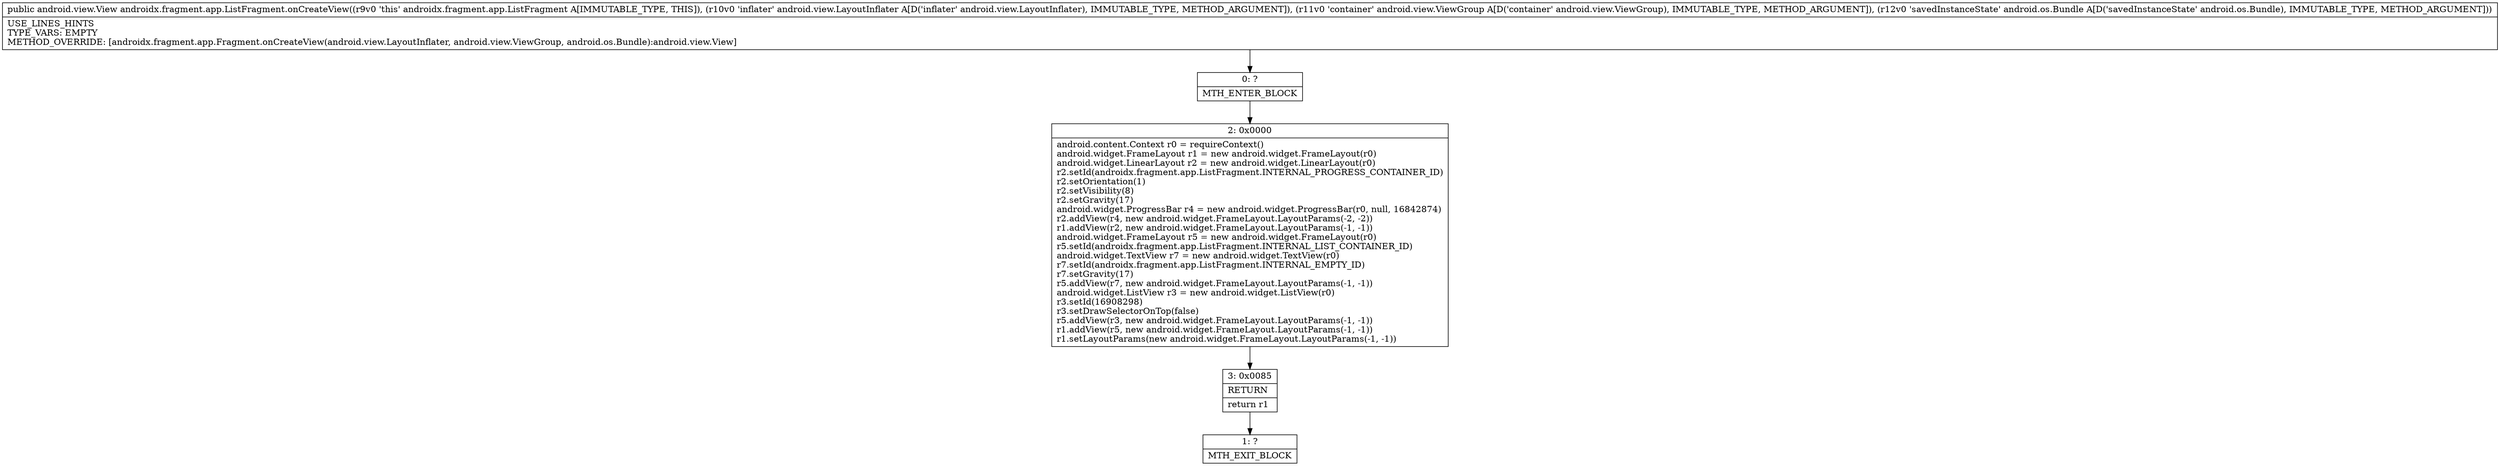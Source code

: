 digraph "CFG forandroidx.fragment.app.ListFragment.onCreateView(Landroid\/view\/LayoutInflater;Landroid\/view\/ViewGroup;Landroid\/os\/Bundle;)Landroid\/view\/View;" {
Node_0 [shape=record,label="{0\:\ ?|MTH_ENTER_BLOCK\l}"];
Node_2 [shape=record,label="{2\:\ 0x0000|android.content.Context r0 = requireContext()\landroid.widget.FrameLayout r1 = new android.widget.FrameLayout(r0)\landroid.widget.LinearLayout r2 = new android.widget.LinearLayout(r0)\lr2.setId(androidx.fragment.app.ListFragment.INTERNAL_PROGRESS_CONTAINER_ID)\lr2.setOrientation(1)\lr2.setVisibility(8)\lr2.setGravity(17)\landroid.widget.ProgressBar r4 = new android.widget.ProgressBar(r0, null, 16842874)\lr2.addView(r4, new android.widget.FrameLayout.LayoutParams(\-2, \-2))\lr1.addView(r2, new android.widget.FrameLayout.LayoutParams(\-1, \-1))\landroid.widget.FrameLayout r5 = new android.widget.FrameLayout(r0)\lr5.setId(androidx.fragment.app.ListFragment.INTERNAL_LIST_CONTAINER_ID)\landroid.widget.TextView r7 = new android.widget.TextView(r0)\lr7.setId(androidx.fragment.app.ListFragment.INTERNAL_EMPTY_ID)\lr7.setGravity(17)\lr5.addView(r7, new android.widget.FrameLayout.LayoutParams(\-1, \-1))\landroid.widget.ListView r3 = new android.widget.ListView(r0)\lr3.setId(16908298)\lr3.setDrawSelectorOnTop(false)\lr5.addView(r3, new android.widget.FrameLayout.LayoutParams(\-1, \-1))\lr1.addView(r5, new android.widget.FrameLayout.LayoutParams(\-1, \-1))\lr1.setLayoutParams(new android.widget.FrameLayout.LayoutParams(\-1, \-1))\l}"];
Node_3 [shape=record,label="{3\:\ 0x0085|RETURN\l|return r1\l}"];
Node_1 [shape=record,label="{1\:\ ?|MTH_EXIT_BLOCK\l}"];
MethodNode[shape=record,label="{public android.view.View androidx.fragment.app.ListFragment.onCreateView((r9v0 'this' androidx.fragment.app.ListFragment A[IMMUTABLE_TYPE, THIS]), (r10v0 'inflater' android.view.LayoutInflater A[D('inflater' android.view.LayoutInflater), IMMUTABLE_TYPE, METHOD_ARGUMENT]), (r11v0 'container' android.view.ViewGroup A[D('container' android.view.ViewGroup), IMMUTABLE_TYPE, METHOD_ARGUMENT]), (r12v0 'savedInstanceState' android.os.Bundle A[D('savedInstanceState' android.os.Bundle), IMMUTABLE_TYPE, METHOD_ARGUMENT]))  | USE_LINES_HINTS\lTYPE_VARS: EMPTY\lMETHOD_OVERRIDE: [androidx.fragment.app.Fragment.onCreateView(android.view.LayoutInflater, android.view.ViewGroup, android.os.Bundle):android.view.View]\l}"];
MethodNode -> Node_0;Node_0 -> Node_2;
Node_2 -> Node_3;
Node_3 -> Node_1;
}

